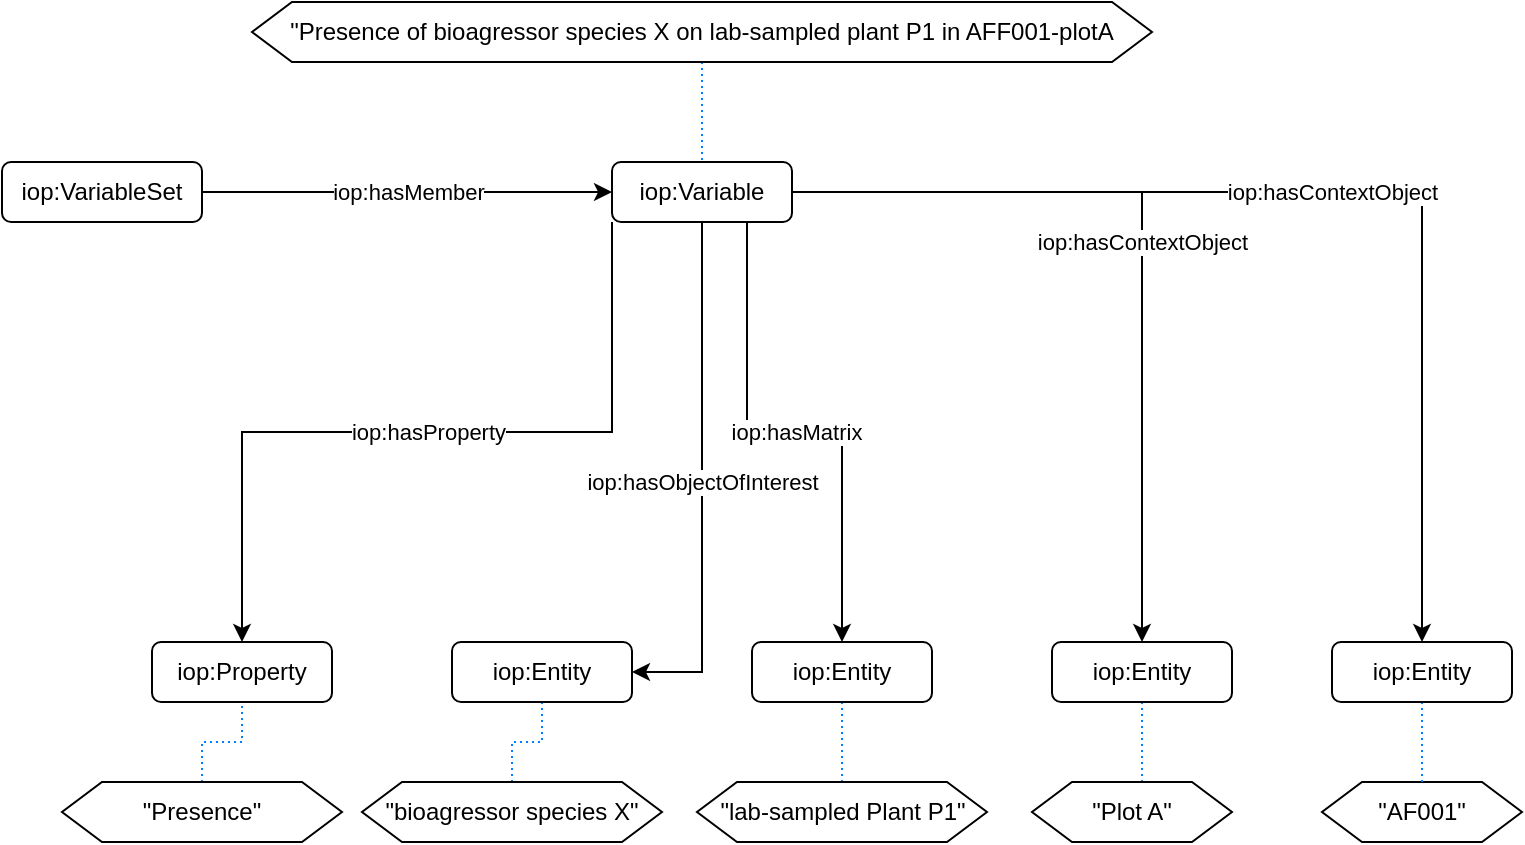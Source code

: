 <mxfile version="26.0.14">
  <diagram id="C5RBs43oDa-KdzZeNtuy" name="Page-1">
    <mxGraphModel dx="1434" dy="833" grid="1" gridSize="10" guides="1" tooltips="1" connect="1" arrows="1" fold="1" page="1" pageScale="1" pageWidth="827" pageHeight="1169" math="0" shadow="0">
      <root>
        <mxCell id="WIyWlLk6GJQsqaUBKTNV-0" />
        <mxCell id="WIyWlLk6GJQsqaUBKTNV-1" parent="WIyWlLk6GJQsqaUBKTNV-0" />
        <mxCell id="aPU1IR1Gpf8o0duNfGmr-35" value="&lt;div&gt;iop:hasProperty&lt;/div&gt;" style="edgeStyle=orthogonalEdgeStyle;rounded=0;orthogonalLoop=1;jettySize=auto;html=1;exitX=0;exitY=1;exitDx=0;exitDy=0;" edge="1" parent="WIyWlLk6GJQsqaUBKTNV-1" source="aPU1IR1Gpf8o0duNfGmr-0" target="aPU1IR1Gpf8o0duNfGmr-23">
          <mxGeometry relative="1" as="geometry" />
        </mxCell>
        <mxCell id="aPU1IR1Gpf8o0duNfGmr-37" value="iop:hasMatrix" style="edgeStyle=orthogonalEdgeStyle;rounded=0;orthogonalLoop=1;jettySize=auto;html=1;exitX=0.75;exitY=1;exitDx=0;exitDy=0;" edge="1" parent="WIyWlLk6GJQsqaUBKTNV-1" source="aPU1IR1Gpf8o0duNfGmr-0" target="aPU1IR1Gpf8o0duNfGmr-25">
          <mxGeometry relative="1" as="geometry" />
        </mxCell>
        <mxCell id="aPU1IR1Gpf8o0duNfGmr-38" value="iop:hasContextObject" style="edgeStyle=orthogonalEdgeStyle;rounded=0;orthogonalLoop=1;jettySize=auto;html=1;exitX=1;exitY=0.5;exitDx=0;exitDy=0;" edge="1" parent="WIyWlLk6GJQsqaUBKTNV-1" source="aPU1IR1Gpf8o0duNfGmr-0" target="aPU1IR1Gpf8o0duNfGmr-26">
          <mxGeometry relative="1" as="geometry" />
        </mxCell>
        <mxCell id="aPU1IR1Gpf8o0duNfGmr-40" value="iop:hasObjectOfInterest" style="edgeStyle=orthogonalEdgeStyle;rounded=0;orthogonalLoop=1;jettySize=auto;html=1;exitX=0.5;exitY=1;exitDx=0;exitDy=0;entryX=1;entryY=0.5;entryDx=0;entryDy=0;" edge="1" parent="WIyWlLk6GJQsqaUBKTNV-1" source="aPU1IR1Gpf8o0duNfGmr-0" target="aPU1IR1Gpf8o0duNfGmr-24">
          <mxGeometry relative="1" as="geometry" />
        </mxCell>
        <mxCell id="aPU1IR1Gpf8o0duNfGmr-42" value="iop:hasContextObject" style="edgeStyle=orthogonalEdgeStyle;rounded=0;orthogonalLoop=1;jettySize=auto;html=1;exitX=1;exitY=0.5;exitDx=0;exitDy=0;" edge="1" parent="WIyWlLk6GJQsqaUBKTNV-1" source="aPU1IR1Gpf8o0duNfGmr-0" target="aPU1IR1Gpf8o0duNfGmr-43">
          <mxGeometry relative="1" as="geometry" />
        </mxCell>
        <mxCell id="aPU1IR1Gpf8o0duNfGmr-0" value="iop:Variable" style="rounded=1;whiteSpace=wrap;html=1;" vertex="1" parent="WIyWlLk6GJQsqaUBKTNV-1">
          <mxGeometry x="315" y="120" width="90" height="30" as="geometry" />
        </mxCell>
        <mxCell id="aPU1IR1Gpf8o0duNfGmr-4" value="&lt;div&gt;iop:hasMember&lt;/div&gt;" style="edgeStyle=orthogonalEdgeStyle;rounded=0;orthogonalLoop=1;jettySize=auto;html=1;exitX=1;exitY=0.5;exitDx=0;exitDy=0;" edge="1" parent="WIyWlLk6GJQsqaUBKTNV-1" source="aPU1IR1Gpf8o0duNfGmr-1" target="aPU1IR1Gpf8o0duNfGmr-0">
          <mxGeometry relative="1" as="geometry" />
        </mxCell>
        <mxCell id="aPU1IR1Gpf8o0duNfGmr-1" value="iop:VariableSet" style="rounded=1;whiteSpace=wrap;html=1;" vertex="1" parent="WIyWlLk6GJQsqaUBKTNV-1">
          <mxGeometry x="10" y="120" width="100" height="30" as="geometry" />
        </mxCell>
        <mxCell id="aPU1IR1Gpf8o0duNfGmr-27" style="edgeStyle=orthogonalEdgeStyle;rounded=0;orthogonalLoop=1;jettySize=auto;html=1;exitX=0.5;exitY=0;exitDx=0;exitDy=0;strokeColor=light-dark(#007FFF,#EDEDED);endArrow=none;endFill=0;dashed=1;dashPattern=1 2;startFill=0;" edge="1" parent="WIyWlLk6GJQsqaUBKTNV-1" source="aPU1IR1Gpf8o0duNfGmr-6" target="aPU1IR1Gpf8o0duNfGmr-23">
          <mxGeometry relative="1" as="geometry" />
        </mxCell>
        <mxCell id="aPU1IR1Gpf8o0duNfGmr-6" value="&quot;Presence&quot;" style="shape=hexagon;perimeter=hexagonPerimeter2;whiteSpace=wrap;html=1;fixedSize=1;" vertex="1" parent="WIyWlLk6GJQsqaUBKTNV-1">
          <mxGeometry x="40" y="430" width="140" height="30" as="geometry" />
        </mxCell>
        <mxCell id="aPU1IR1Gpf8o0duNfGmr-28" style="edgeStyle=orthogonalEdgeStyle;rounded=0;orthogonalLoop=1;jettySize=auto;html=1;exitX=0.5;exitY=0;exitDx=0;exitDy=0;strokeColor=light-dark(#007FFF,#EDEDED);endArrow=none;endFill=0;dashed=1;dashPattern=1 2;startFill=0;" edge="1" parent="WIyWlLk6GJQsqaUBKTNV-1" source="aPU1IR1Gpf8o0duNfGmr-7" target="aPU1IR1Gpf8o0duNfGmr-24">
          <mxGeometry relative="1" as="geometry" />
        </mxCell>
        <mxCell id="aPU1IR1Gpf8o0duNfGmr-7" value="&quot;bioagressor species X&quot;" style="shape=hexagon;perimeter=hexagonPerimeter2;whiteSpace=wrap;html=1;fixedSize=1;" vertex="1" parent="WIyWlLk6GJQsqaUBKTNV-1">
          <mxGeometry x="190" y="430" width="150" height="30" as="geometry" />
        </mxCell>
        <mxCell id="aPU1IR1Gpf8o0duNfGmr-29" style="edgeStyle=orthogonalEdgeStyle;rounded=0;orthogonalLoop=1;jettySize=auto;html=1;strokeColor=light-dark(#007FFF,#EDEDED);endArrow=none;endFill=0;dashed=1;dashPattern=1 2;startFill=0;" edge="1" parent="WIyWlLk6GJQsqaUBKTNV-1" source="aPU1IR1Gpf8o0duNfGmr-8" target="aPU1IR1Gpf8o0duNfGmr-25">
          <mxGeometry relative="1" as="geometry" />
        </mxCell>
        <mxCell id="aPU1IR1Gpf8o0duNfGmr-8" value="&quot;lab-sampled Plant P1&quot;" style="shape=hexagon;perimeter=hexagonPerimeter2;whiteSpace=wrap;html=1;fixedSize=1;" vertex="1" parent="WIyWlLk6GJQsqaUBKTNV-1">
          <mxGeometry x="357.5" y="430" width="145" height="30" as="geometry" />
        </mxCell>
        <mxCell id="aPU1IR1Gpf8o0duNfGmr-30" style="edgeStyle=orthogonalEdgeStyle;rounded=0;orthogonalLoop=1;jettySize=auto;html=1;exitX=0.55;exitY=0.5;exitDx=0;exitDy=0;strokeColor=light-dark(#007FFF,#EDEDED);endArrow=none;endFill=0;dashed=1;dashPattern=1 2;exitPerimeter=0;startFill=0;" edge="1" parent="WIyWlLk6GJQsqaUBKTNV-1" source="aPU1IR1Gpf8o0duNfGmr-9" target="aPU1IR1Gpf8o0duNfGmr-26">
          <mxGeometry relative="1" as="geometry" />
        </mxCell>
        <mxCell id="aPU1IR1Gpf8o0duNfGmr-9" value="&quot;Plot A&quot;" style="shape=hexagon;perimeter=hexagonPerimeter2;whiteSpace=wrap;html=1;fixedSize=1;" vertex="1" parent="WIyWlLk6GJQsqaUBKTNV-1">
          <mxGeometry x="525" y="430" width="100" height="30" as="geometry" />
        </mxCell>
        <mxCell id="aPU1IR1Gpf8o0duNfGmr-18" style="edgeStyle=orthogonalEdgeStyle;rounded=0;orthogonalLoop=1;jettySize=auto;html=1;endArrow=none;endFill=0;strokeColor=light-dark(#007FFF,#EDEDED);dashed=1;dashPattern=1 2;startFill=0;" edge="1" parent="WIyWlLk6GJQsqaUBKTNV-1" source="aPU1IR1Gpf8o0duNfGmr-14" target="aPU1IR1Gpf8o0duNfGmr-0">
          <mxGeometry relative="1" as="geometry" />
        </mxCell>
        <mxCell id="aPU1IR1Gpf8o0duNfGmr-14" value="&quot;Presence of bioagressor species X on lab-sampled plant P1 in AFF001-plotA" style="shape=hexagon;perimeter=hexagonPerimeter2;whiteSpace=wrap;html=1;fixedSize=1;" vertex="1" parent="WIyWlLk6GJQsqaUBKTNV-1">
          <mxGeometry x="135" y="40" width="450" height="30" as="geometry" />
        </mxCell>
        <mxCell id="aPU1IR1Gpf8o0duNfGmr-23" value="iop:Property" style="rounded=1;whiteSpace=wrap;html=1;" vertex="1" parent="WIyWlLk6GJQsqaUBKTNV-1">
          <mxGeometry x="85" y="360" width="90" height="30" as="geometry" />
        </mxCell>
        <mxCell id="aPU1IR1Gpf8o0duNfGmr-24" value="iop:Entity" style="rounded=1;whiteSpace=wrap;html=1;" vertex="1" parent="WIyWlLk6GJQsqaUBKTNV-1">
          <mxGeometry x="235" y="360" width="90" height="30" as="geometry" />
        </mxCell>
        <mxCell id="aPU1IR1Gpf8o0duNfGmr-25" value="iop:Entity" style="rounded=1;whiteSpace=wrap;html=1;" vertex="1" parent="WIyWlLk6GJQsqaUBKTNV-1">
          <mxGeometry x="385" y="360" width="90" height="30" as="geometry" />
        </mxCell>
        <mxCell id="aPU1IR1Gpf8o0duNfGmr-26" value="iop:Entity" style="rounded=1;whiteSpace=wrap;html=1;" vertex="1" parent="WIyWlLk6GJQsqaUBKTNV-1">
          <mxGeometry x="535" y="360" width="90" height="30" as="geometry" />
        </mxCell>
        <mxCell id="aPU1IR1Gpf8o0duNfGmr-41" value="&quot;AF001&quot;" style="shape=hexagon;perimeter=hexagonPerimeter2;whiteSpace=wrap;html=1;fixedSize=1;" vertex="1" parent="WIyWlLk6GJQsqaUBKTNV-1">
          <mxGeometry x="670" y="430" width="100" height="30" as="geometry" />
        </mxCell>
        <mxCell id="aPU1IR1Gpf8o0duNfGmr-44" style="edgeStyle=orthogonalEdgeStyle;rounded=0;orthogonalLoop=1;jettySize=auto;html=1;exitX=0.5;exitY=1;exitDx=0;exitDy=0;strokeColor=#007FFF;startArrow=none;startFill=0;endArrow=none;dashed=1;dashPattern=1 2;" edge="1" parent="WIyWlLk6GJQsqaUBKTNV-1" source="aPU1IR1Gpf8o0duNfGmr-43" target="aPU1IR1Gpf8o0duNfGmr-41">
          <mxGeometry relative="1" as="geometry" />
        </mxCell>
        <mxCell id="aPU1IR1Gpf8o0duNfGmr-43" value="iop:Entity" style="rounded=1;whiteSpace=wrap;html=1;" vertex="1" parent="WIyWlLk6GJQsqaUBKTNV-1">
          <mxGeometry x="675" y="360" width="90" height="30" as="geometry" />
        </mxCell>
      </root>
    </mxGraphModel>
  </diagram>
</mxfile>
